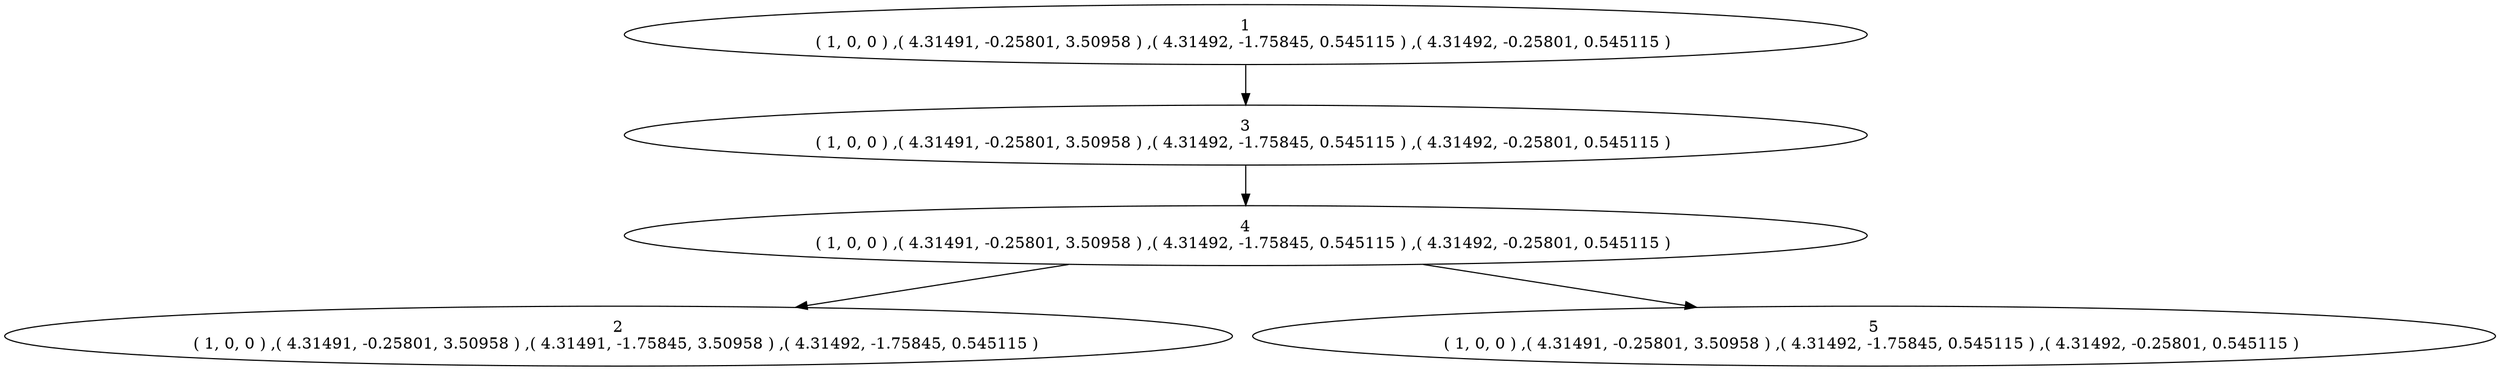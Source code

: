 digraph G {
    node1 [label="1
( 1, 0, 0 ) ,( 4.31491, -0.25801, 3.50958 ) ,( 4.31492, -1.75845, 0.545115 ) ,( 4.31492, -0.25801, 0.545115 ) "];
    node3 [label="3
( 1, 0, 0 ) ,( 4.31491, -0.25801, 3.50958 ) ,( 4.31492, -1.75845, 0.545115 ) ,( 4.31492, -0.25801, 0.545115 ) "];
    node4 [label="4
( 1, 0, 0 ) ,( 4.31491, -0.25801, 3.50958 ) ,( 4.31492, -1.75845, 0.545115 ) ,( 4.31492, -0.25801, 0.545115 ) "];
    node2 [label="2
( 1, 0, 0 ) ,( 4.31491, -0.25801, 3.50958 ) ,( 4.31491, -1.75845, 3.50958 ) ,( 4.31492, -1.75845, 0.545115 ) "];
    node4 -> node2;
    node5 [label="5
( 1, 0, 0 ) ,( 4.31491, -0.25801, 3.50958 ) ,( 4.31492, -1.75845, 0.545115 ) ,( 4.31492, -0.25801, 0.545115 ) "];
    node4 -> node5;
    node3 -> node4;
    node1 -> node3;
}
